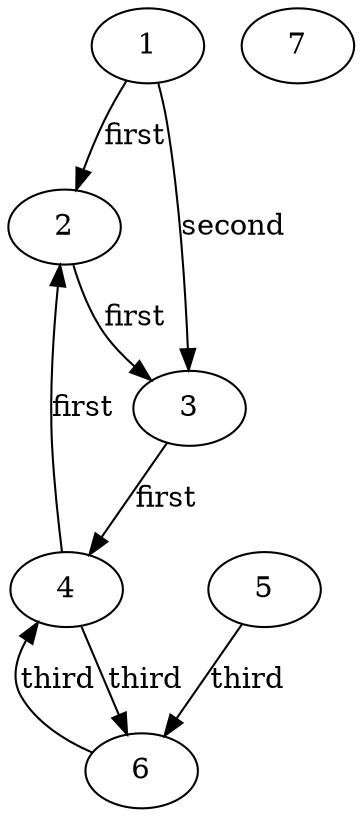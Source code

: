 digraph G {
    1 -> 2 -> 3 -> 4 -> 2 [label=first]
    1 -> 3 [label=second]
    5 -> 6 -> 4 -> 6 [label=third]
    7
}
